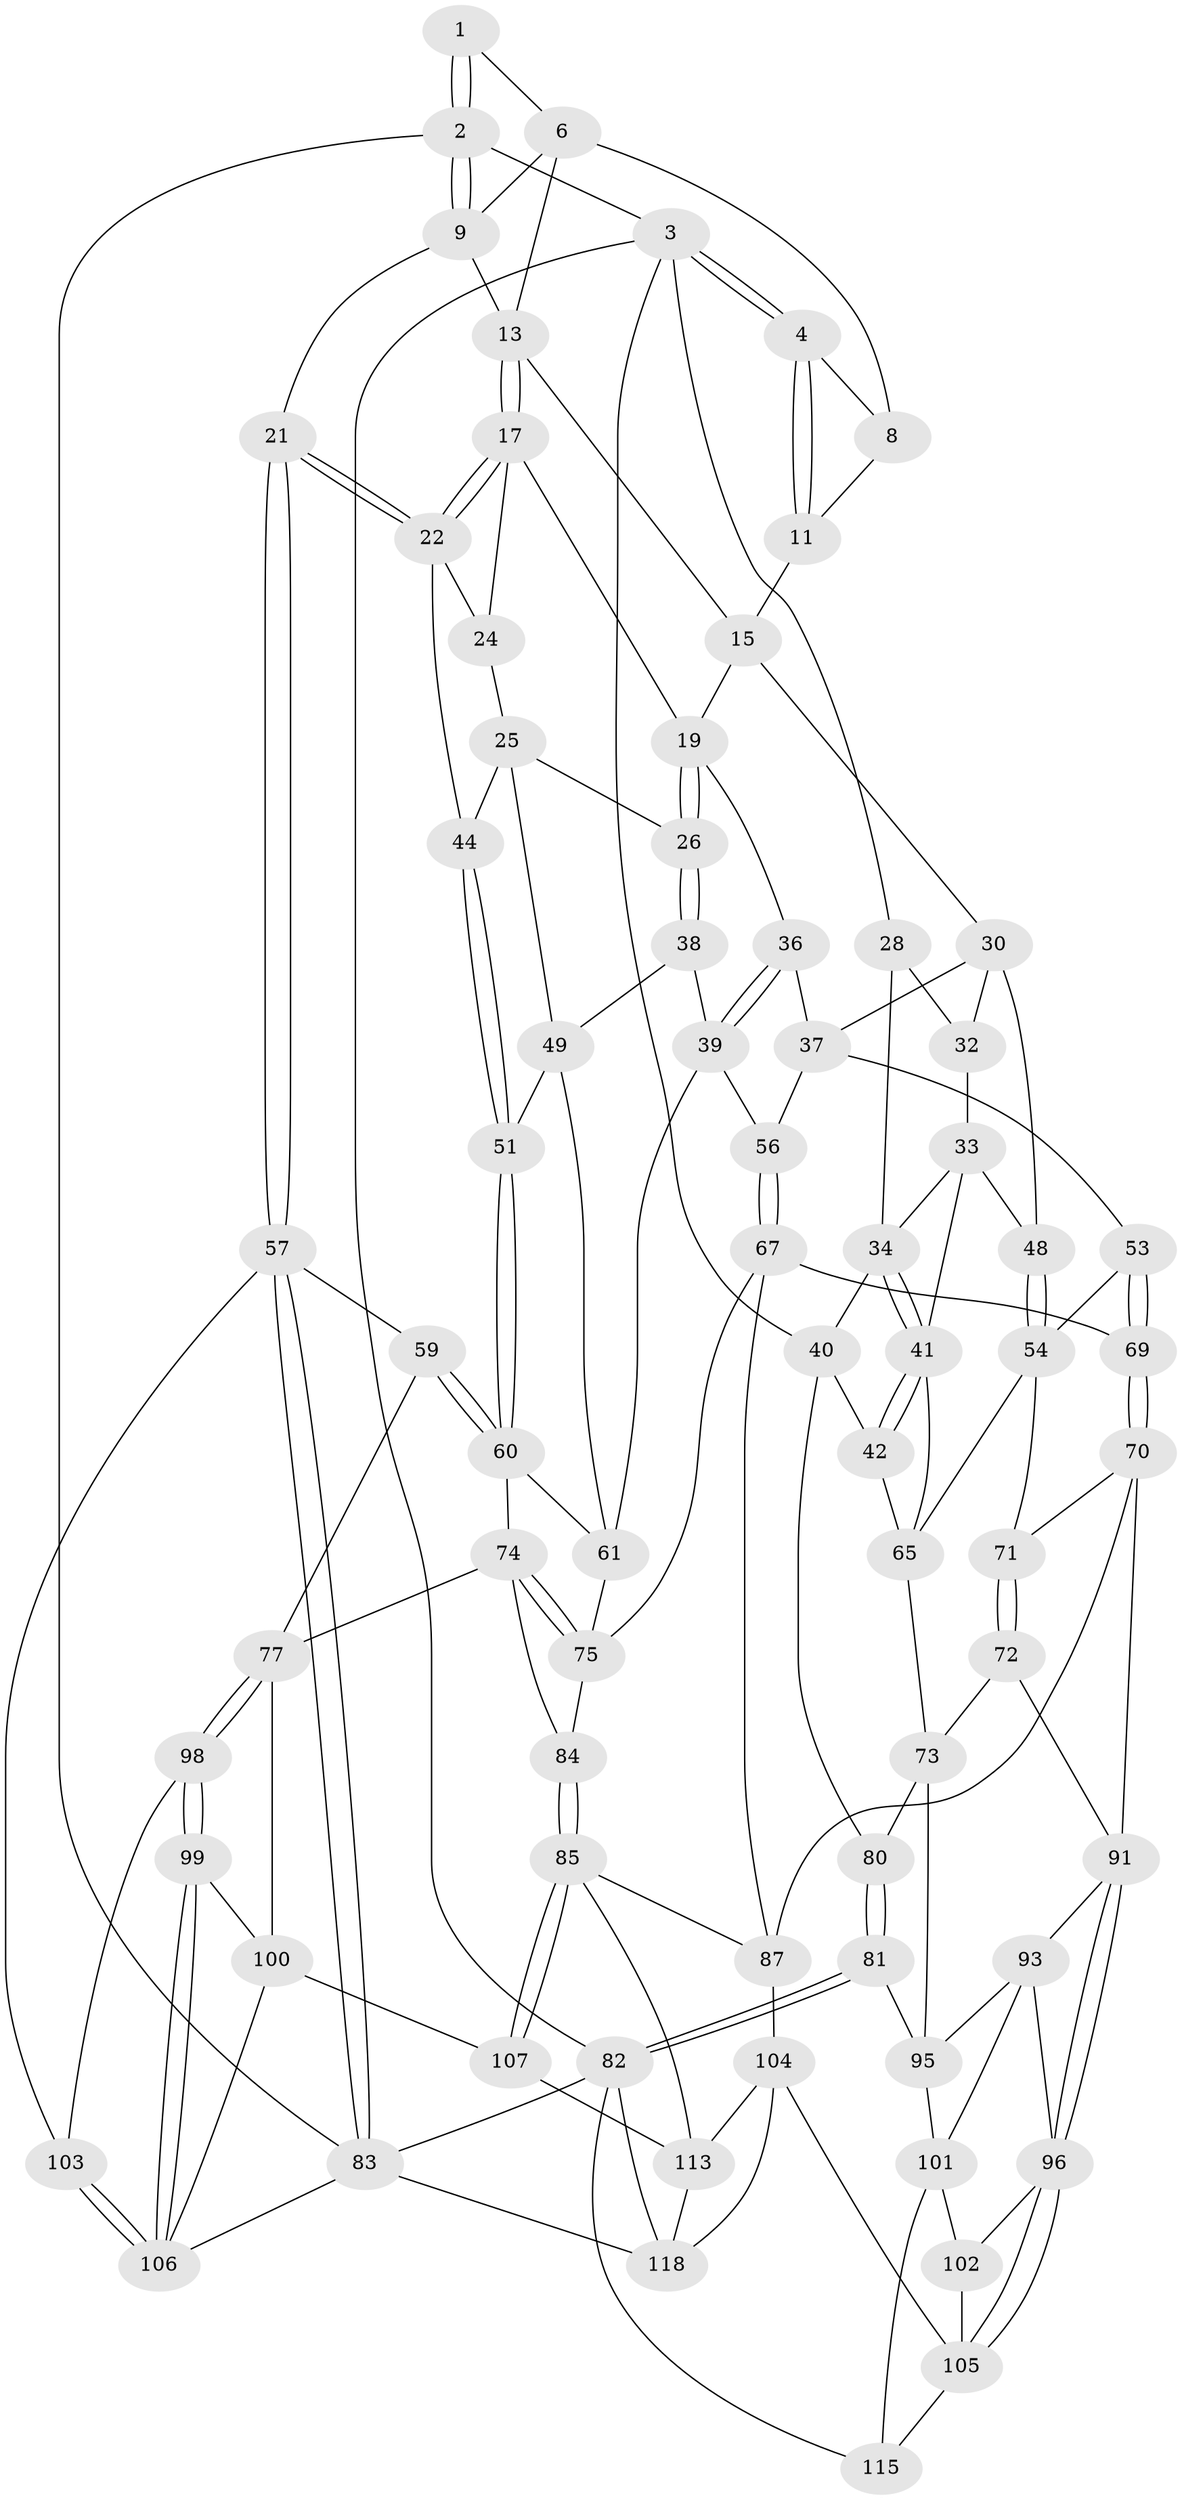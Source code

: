 // Generated by graph-tools (version 1.1) at 2025/52/02/27/25 19:52:43]
// undirected, 74 vertices, 167 edges
graph export_dot {
graph [start="1"]
  node [color=gray90,style=filled];
  1 [pos="+0.8528276895782845+0"];
  2 [pos="+1+0"];
  3 [pos="+0+0",super="+27"];
  4 [pos="+0.2346758330627587+0",super="+5"];
  6 [pos="+0.8224885549005876+0",super="+7"];
  8 [pos="+0.6277857968854409+0.08761407289724413"];
  9 [pos="+1+0.02403876352186019",super="+10"];
  11 [pos="+0.3219316318588056+0.042157827915833765",super="+12"];
  13 [pos="+0.8335458144817228+0.16376526413701778",super="+14"];
  15 [pos="+0.6598501401316362+0.27765924001699377",super="+16"];
  17 [pos="+0.8368855052155448+0.1731016572269161",super="+18"];
  19 [pos="+0.6795534652277057+0.2842774753295458",super="+20"];
  21 [pos="+1+0.3425123889092053"];
  22 [pos="+1+0.3255475851687805",super="+23"];
  24 [pos="+0.7936404884379122+0.2852786460782265"];
  25 [pos="+0.7827233518860602+0.37490714568664796",super="+45"];
  26 [pos="+0.7537529467470678+0.3771483491259316"];
  28 [pos="+0.10379595593810746+0.30081503279677796",super="+29"];
  30 [pos="+0.413189739031601+0.2762888938740685",super="+31"];
  32 [pos="+0.20463320079816838+0.3203801550247452"];
  33 [pos="+0.16113735850375807+0.35978541552956417",super="+46"];
  34 [pos="+0.12920658161237542+0.35036467019620254",super="+35"];
  36 [pos="+0.6092709997044635+0.4058167696416717"];
  37 [pos="+0.5805845390254013+0.4058630358804994",super="+52"];
  38 [pos="+0.7171555339076884+0.4450944095788766"];
  39 [pos="+0.6301293025716397+0.4332584828252797",super="+55"];
  40 [pos="+0+0.439927293432933",super="+43"];
  41 [pos="+0.03672292257137847+0.5085716642702429",super="+47"];
  42 [pos="+0+0.5601289047884371"];
  44 [pos="+0.9260502289598805+0.36289621232617975"];
  48 [pos="+0.3668858343940841+0.41182126852049183"];
  49 [pos="+0.8029934290815312+0.4490744802195325",super="+50"];
  51 [pos="+0.8577552935047003+0.47491883984887573"];
  53 [pos="+0.4606129746992175+0.4904184619101632"];
  54 [pos="+0.36855327434216717+0.44597307000254466",super="+64"];
  56 [pos="+0.6082899573385884+0.5543274875728174"];
  57 [pos="+1+0.6405368689393106",super="+58"];
  59 [pos="+1+0.6536143335686324"];
  60 [pos="+0.8400049511445105+0.5580935839988322",super="+63"];
  61 [pos="+0.7550179004036573+0.5362099441830146",super="+62"];
  65 [pos="+0.2063021491302821+0.49897692993722",super="+66"];
  67 [pos="+0.5869986134417357+0.621736337987902",super="+68"];
  69 [pos="+0.4896439876780667+0.6617565934984476"];
  70 [pos="+0.41101241153328566+0.6791338337970346",super="+90"];
  71 [pos="+0.3300879891250583+0.6486822940309789"];
  72 [pos="+0.29556334862261785+0.6690780982489815"];
  73 [pos="+0.1979680404300444+0.6425462278034738",super="+88"];
  74 [pos="+0.7465085663255898+0.7049269063824961",super="+79"];
  75 [pos="+0.6957060633738321+0.6271982303899488",super="+76"];
  77 [pos="+0.899823799889091+0.7212736151416308",super="+78"];
  80 [pos="+0+0.6203728273804082"];
  81 [pos="+0+0.8477824580213791"];
  82 [pos="+0+1",super="+120"];
  83 [pos="+1+1",super="+117"];
  84 [pos="+0.7298764667670266+0.778212859254463"];
  85 [pos="+0.7108830924491453+0.8161493585879064",super="+86"];
  87 [pos="+0.5624789078454123+0.7988191149451157",super="+89"];
  91 [pos="+0.3350743213653518+0.8403535155295189",super="+92"];
  93 [pos="+0.26245759514135786+0.7436251020839122",super="+94"];
  95 [pos="+0.11740103763856247+0.7888194789800713",super="+109"];
  96 [pos="+0.33023510452265337+0.8652669688835634",super="+97"];
  98 [pos="+0.9128171302320717+0.8523249688596168"];
  99 [pos="+0.9048993820893704+0.8638912270551143"];
  100 [pos="+0.8789289781306252+0.8563695435103102",super="+108"];
  101 [pos="+0.15497691686102832+0.8398369615646623",super="+111"];
  102 [pos="+0.19103600776584248+0.8430619313692116"];
  103 [pos="+0.9736450066752014+0.8274584299054156"];
  104 [pos="+0.43176156654813763+0.9172935842098118",super="+114"];
  105 [pos="+0.3315187411901693+0.8929853886686756",super="+112"];
  106 [pos="+0.928786109968637+0.9067016980333172",super="+110"];
  107 [pos="+0.713741621525101+0.8277706910097279"];
  113 [pos="+0.5397016100322609+0.8624634773327149",super="+116"];
  115 [pos="+0.16300036418778394+1"];
  118 [pos="+0.7210849739552481+1",super="+119"];
  1 -- 2;
  1 -- 2;
  1 -- 6;
  2 -- 3;
  2 -- 9;
  2 -- 9;
  2 -- 83;
  3 -- 4;
  3 -- 4;
  3 -- 82;
  3 -- 40;
  3 -- 28;
  4 -- 11;
  4 -- 11;
  4 -- 8;
  6 -- 9;
  6 -- 8;
  6 -- 13;
  8 -- 11;
  9 -- 21;
  9 -- 13;
  11 -- 15;
  13 -- 17;
  13 -- 17;
  13 -- 15;
  15 -- 30;
  15 -- 19;
  17 -- 22;
  17 -- 22;
  17 -- 24;
  17 -- 19;
  19 -- 26;
  19 -- 26;
  19 -- 36;
  21 -- 22;
  21 -- 22;
  21 -- 57;
  21 -- 57;
  22 -- 24;
  22 -- 44;
  24 -- 25;
  25 -- 26;
  25 -- 44;
  25 -- 49;
  26 -- 38;
  26 -- 38;
  28 -- 34;
  28 -- 32;
  30 -- 37;
  30 -- 32;
  30 -- 48;
  32 -- 33;
  33 -- 34;
  33 -- 48;
  33 -- 41;
  34 -- 41;
  34 -- 41;
  34 -- 40;
  36 -- 37;
  36 -- 39;
  36 -- 39;
  37 -- 56;
  37 -- 53;
  38 -- 39;
  38 -- 49;
  39 -- 56;
  39 -- 61;
  40 -- 42;
  40 -- 80;
  41 -- 42;
  41 -- 42;
  41 -- 65;
  42 -- 65;
  44 -- 51;
  44 -- 51;
  48 -- 54;
  48 -- 54;
  49 -- 51;
  49 -- 61;
  51 -- 60;
  51 -- 60;
  53 -- 54;
  53 -- 69;
  53 -- 69;
  54 -- 65;
  54 -- 71;
  56 -- 67;
  56 -- 67;
  57 -- 83;
  57 -- 83;
  57 -- 59;
  57 -- 103;
  59 -- 60;
  59 -- 60;
  59 -- 77;
  60 -- 74;
  60 -- 61;
  61 -- 75;
  65 -- 73;
  67 -- 69;
  67 -- 87;
  67 -- 75;
  69 -- 70;
  69 -- 70;
  70 -- 71;
  70 -- 91;
  70 -- 87;
  71 -- 72;
  71 -- 72;
  72 -- 73;
  72 -- 91;
  73 -- 80;
  73 -- 95;
  74 -- 75;
  74 -- 75;
  74 -- 84;
  74 -- 77;
  75 -- 84;
  77 -- 98;
  77 -- 98;
  77 -- 100;
  80 -- 81;
  80 -- 81;
  81 -- 82;
  81 -- 82;
  81 -- 95;
  82 -- 83;
  82 -- 115;
  82 -- 118;
  83 -- 118;
  83 -- 106;
  84 -- 85;
  84 -- 85;
  85 -- 107;
  85 -- 107;
  85 -- 113;
  85 -- 87;
  87 -- 104;
  91 -- 96;
  91 -- 96;
  91 -- 93;
  93 -- 96;
  93 -- 101;
  93 -- 95;
  95 -- 101;
  96 -- 105;
  96 -- 105;
  96 -- 102;
  98 -- 99;
  98 -- 99;
  98 -- 103;
  99 -- 100;
  99 -- 106;
  99 -- 106;
  100 -- 106;
  100 -- 107;
  101 -- 102;
  101 -- 115;
  102 -- 105;
  103 -- 106;
  103 -- 106;
  104 -- 105;
  104 -- 113;
  104 -- 118;
  105 -- 115;
  107 -- 113;
  113 -- 118;
}
